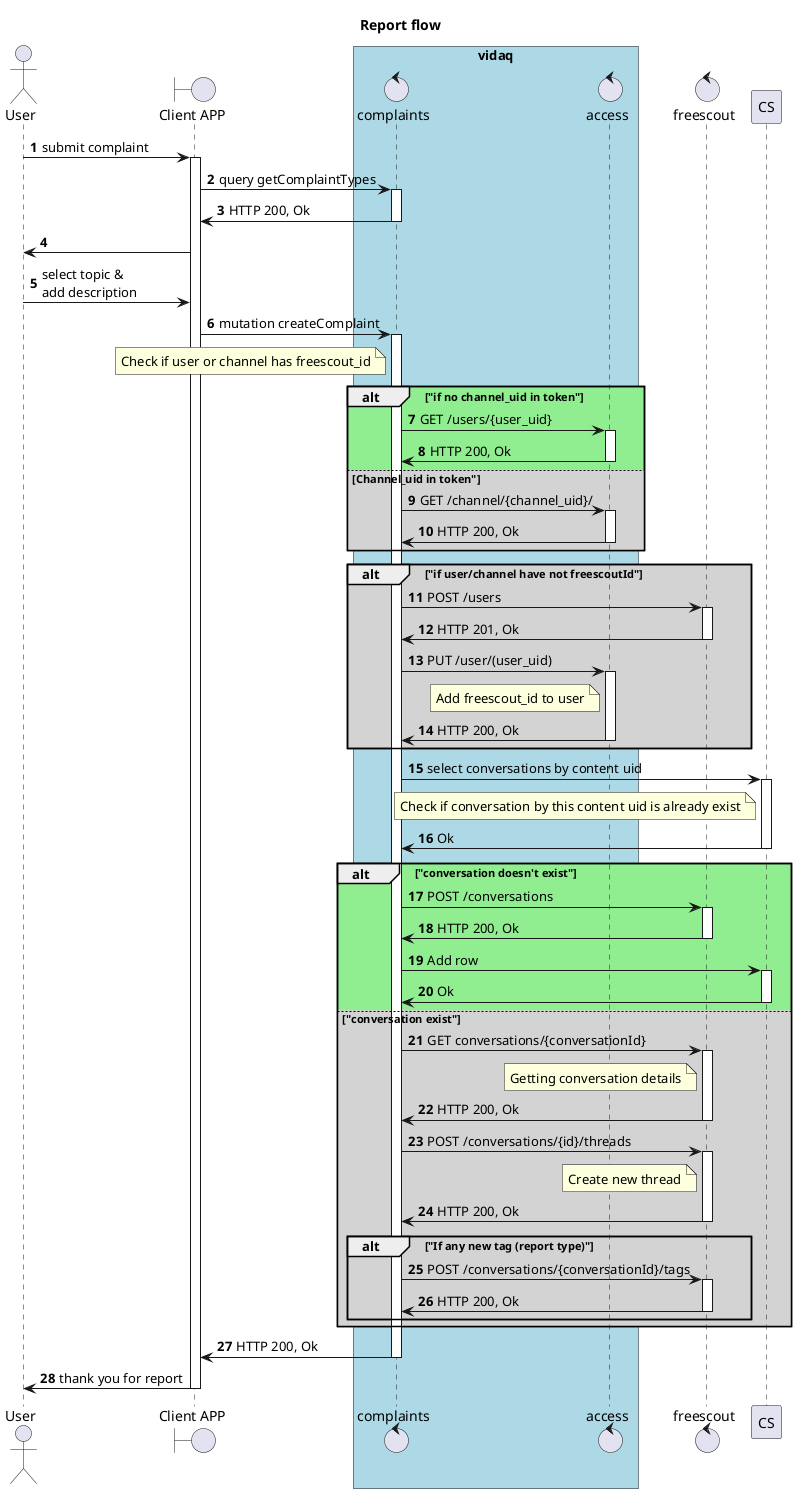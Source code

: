 @startuml

title "Report flow"

actor User as U
boundary "Client APP" as GUI
box "vidaq" #LightBlue
control "complaints" as C
control "access" as A
end box
control "freescout" as F

autonumber

U -> GUI: submit complaint
activate GUI
GUI -> C: query getComplaintTypes
activate C
C -> GUI: HTTP 200, Ok
deactivate C

GUI -> U:
U -> GUI: select topic & \nadd description

GUI -> C: mutation createComplaint
activate C
note left C
Check if user or channel has freescout_id
end note
alt #LightGreen "if no channel_uid in token"
C -> A: GET /users/{user_uid}
activate A
A -> C: HTTP 200, Ok
deactivate A
else #LightGrey Channel_uid in token"
C -> A: GET /channel/{channel_uid}/
activate A
A -> C: HTTP 200, Ok
deactivate A
end

alt #LightGrey "if user/channel have not freescoutId"
C -> F: POST /users
activate F
F -> C: HTTP 201, Ok
deactivate F
C -> A: PUT /user/(user_uid)
activate A
note left A
Add freescout_id to user
end note
A -> C: HTTP 200, Ok
deactivate A
end

C -> CS: select conversations by content uid
activate CS
note left CS
Check if conversation by this content uid is already exist
end note
CS -> C: Ok
deactivate CS



alt #LightGreen "conversation doesn't exist"
C -> F: POST /conversations
activate F
F -> C: HTTP 200, Ok
deactivate F
C -> CS: Add row
activate CS
CS -> C: Ok
deactivate CS
else #LightGrey "conversation exist"
C -> F: GET conversations/{conversationId}
activate F
note left F
Getting conversation details
end note
F -> C: HTTP 200, Ok
deactivate F
C -> F: POST /conversations/{id}/threads
activate F
note left F
Create new thread
end note
F -> C: HTTP 200, Ok
deactivate F

alt "If any new tag (report type)"
C -> F: POST /conversations/{conversationId}/tags
activate F
F -> C: HTTP 200, Ok
deactivate F
end
end

C -> GUI: HTTP 200, Ok
deactivate C
GUI -> U: thank you for report
deactivate GUI

@enduml
